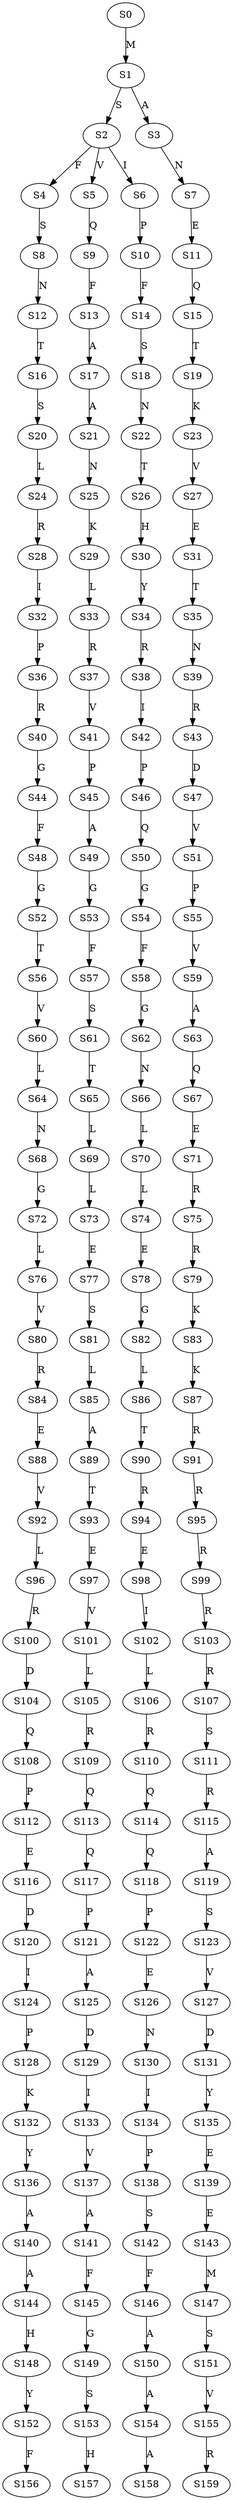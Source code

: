 strict digraph  {
	S0 -> S1 [ label = M ];
	S1 -> S2 [ label = S ];
	S1 -> S3 [ label = A ];
	S2 -> S4 [ label = F ];
	S2 -> S5 [ label = V ];
	S2 -> S6 [ label = I ];
	S3 -> S7 [ label = N ];
	S4 -> S8 [ label = S ];
	S5 -> S9 [ label = Q ];
	S6 -> S10 [ label = P ];
	S7 -> S11 [ label = E ];
	S8 -> S12 [ label = N ];
	S9 -> S13 [ label = F ];
	S10 -> S14 [ label = F ];
	S11 -> S15 [ label = Q ];
	S12 -> S16 [ label = T ];
	S13 -> S17 [ label = A ];
	S14 -> S18 [ label = S ];
	S15 -> S19 [ label = T ];
	S16 -> S20 [ label = S ];
	S17 -> S21 [ label = A ];
	S18 -> S22 [ label = N ];
	S19 -> S23 [ label = K ];
	S20 -> S24 [ label = L ];
	S21 -> S25 [ label = N ];
	S22 -> S26 [ label = T ];
	S23 -> S27 [ label = V ];
	S24 -> S28 [ label = R ];
	S25 -> S29 [ label = K ];
	S26 -> S30 [ label = H ];
	S27 -> S31 [ label = E ];
	S28 -> S32 [ label = I ];
	S29 -> S33 [ label = L ];
	S30 -> S34 [ label = Y ];
	S31 -> S35 [ label = T ];
	S32 -> S36 [ label = P ];
	S33 -> S37 [ label = R ];
	S34 -> S38 [ label = R ];
	S35 -> S39 [ label = N ];
	S36 -> S40 [ label = R ];
	S37 -> S41 [ label = V ];
	S38 -> S42 [ label = I ];
	S39 -> S43 [ label = R ];
	S40 -> S44 [ label = G ];
	S41 -> S45 [ label = P ];
	S42 -> S46 [ label = P ];
	S43 -> S47 [ label = D ];
	S44 -> S48 [ label = F ];
	S45 -> S49 [ label = A ];
	S46 -> S50 [ label = Q ];
	S47 -> S51 [ label = V ];
	S48 -> S52 [ label = G ];
	S49 -> S53 [ label = G ];
	S50 -> S54 [ label = G ];
	S51 -> S55 [ label = P ];
	S52 -> S56 [ label = T ];
	S53 -> S57 [ label = F ];
	S54 -> S58 [ label = F ];
	S55 -> S59 [ label = V ];
	S56 -> S60 [ label = V ];
	S57 -> S61 [ label = S ];
	S58 -> S62 [ label = G ];
	S59 -> S63 [ label = A ];
	S60 -> S64 [ label = L ];
	S61 -> S65 [ label = T ];
	S62 -> S66 [ label = N ];
	S63 -> S67 [ label = Q ];
	S64 -> S68 [ label = N ];
	S65 -> S69 [ label = L ];
	S66 -> S70 [ label = L ];
	S67 -> S71 [ label = E ];
	S68 -> S72 [ label = G ];
	S69 -> S73 [ label = L ];
	S70 -> S74 [ label = L ];
	S71 -> S75 [ label = R ];
	S72 -> S76 [ label = L ];
	S73 -> S77 [ label = E ];
	S74 -> S78 [ label = E ];
	S75 -> S79 [ label = R ];
	S76 -> S80 [ label = V ];
	S77 -> S81 [ label = S ];
	S78 -> S82 [ label = G ];
	S79 -> S83 [ label = K ];
	S80 -> S84 [ label = R ];
	S81 -> S85 [ label = L ];
	S82 -> S86 [ label = L ];
	S83 -> S87 [ label = K ];
	S84 -> S88 [ label = E ];
	S85 -> S89 [ label = A ];
	S86 -> S90 [ label = T ];
	S87 -> S91 [ label = R ];
	S88 -> S92 [ label = V ];
	S89 -> S93 [ label = T ];
	S90 -> S94 [ label = R ];
	S91 -> S95 [ label = R ];
	S92 -> S96 [ label = L ];
	S93 -> S97 [ label = E ];
	S94 -> S98 [ label = E ];
	S95 -> S99 [ label = R ];
	S96 -> S100 [ label = R ];
	S97 -> S101 [ label = V ];
	S98 -> S102 [ label = I ];
	S99 -> S103 [ label = R ];
	S100 -> S104 [ label = D ];
	S101 -> S105 [ label = L ];
	S102 -> S106 [ label = L ];
	S103 -> S107 [ label = R ];
	S104 -> S108 [ label = Q ];
	S105 -> S109 [ label = R ];
	S106 -> S110 [ label = R ];
	S107 -> S111 [ label = S ];
	S108 -> S112 [ label = P ];
	S109 -> S113 [ label = Q ];
	S110 -> S114 [ label = Q ];
	S111 -> S115 [ label = R ];
	S112 -> S116 [ label = E ];
	S113 -> S117 [ label = Q ];
	S114 -> S118 [ label = Q ];
	S115 -> S119 [ label = A ];
	S116 -> S120 [ label = D ];
	S117 -> S121 [ label = P ];
	S118 -> S122 [ label = P ];
	S119 -> S123 [ label = S ];
	S120 -> S124 [ label = I ];
	S121 -> S125 [ label = A ];
	S122 -> S126 [ label = E ];
	S123 -> S127 [ label = V ];
	S124 -> S128 [ label = P ];
	S125 -> S129 [ label = D ];
	S126 -> S130 [ label = N ];
	S127 -> S131 [ label = D ];
	S128 -> S132 [ label = K ];
	S129 -> S133 [ label = I ];
	S130 -> S134 [ label = I ];
	S131 -> S135 [ label = Y ];
	S132 -> S136 [ label = Y ];
	S133 -> S137 [ label = V ];
	S134 -> S138 [ label = P ];
	S135 -> S139 [ label = E ];
	S136 -> S140 [ label = A ];
	S137 -> S141 [ label = A ];
	S138 -> S142 [ label = S ];
	S139 -> S143 [ label = E ];
	S140 -> S144 [ label = A ];
	S141 -> S145 [ label = F ];
	S142 -> S146 [ label = F ];
	S143 -> S147 [ label = M ];
	S144 -> S148 [ label = H ];
	S145 -> S149 [ label = G ];
	S146 -> S150 [ label = A ];
	S147 -> S151 [ label = S ];
	S148 -> S152 [ label = Y ];
	S149 -> S153 [ label = S ];
	S150 -> S154 [ label = A ];
	S151 -> S155 [ label = V ];
	S152 -> S156 [ label = F ];
	S153 -> S157 [ label = H ];
	S154 -> S158 [ label = A ];
	S155 -> S159 [ label = R ];
}
